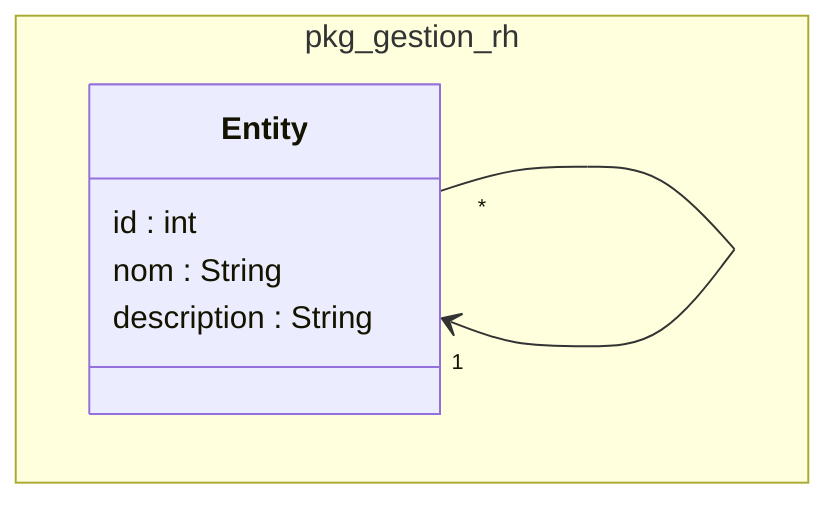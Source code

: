classDiagram

namespace pkg_gestion_rh {

class Entity {
  id : int
  nom : String
  description : String
}

}

Entity "*" --> "1" Entity